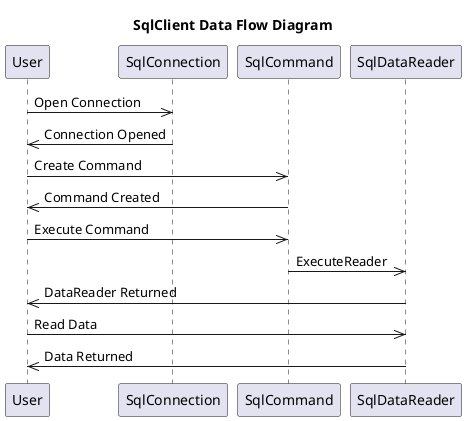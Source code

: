 @startuml sqlclientflow
title "SqlClient Data Flow Diagram"

participant "User" as sqlClientX
participant "SqlConnection" as sqlClientXConnection
participant "SqlCommand" as sqlClientXCommand
participant "SqlDataReader" as sqlClientXDataReader
sqlClientX ->> sqlClientXConnection: Open Connection
sqlClientXConnection ->> sqlClientX: Connection Opened
sqlClientX ->> sqlClientXCommand: Create Command
sqlClientXCommand ->> sqlClientX: Command Created
sqlClientX ->> sqlClientXCommand: Execute Command
sqlClientXCommand ->> sqlClientXDataReader: ExecuteReader
sqlClientXDataReader ->> sqlClientX: DataReader Returned
sqlClientX ->> sqlClientXDataReader: Read Data
sqlClientXDataReader ->> sqlClientX: Data Returned

@enduml

@startuml sequencediagram
title "SqlClientX Sequence Diagram"

participant "User" as user
participant "SqlConnection" as sqlconnection
participant "SqlInternalConnection" as sqlinternalconn
participant "DbConnectionManager" as dbconnmanager
participant "LoginHandler" as loginhandler
participant "AuthenticationProvider" as authprovider
participant "NetworkUtil" as networkutil << Net >>
participant "TcpMessenger" as tcpmessenger << Net >>
participant "System.Net.Dns" as System.Net.Dns #LightCoral
participant "System.Net.Sockets.UdpClient" as UdpClient #LightCoral
participant "System.Net.Sockets.Socket" as Socket #LightCoral

user ->> sqlconnection : OpenAsync()
    sqlconnection ->> dbconnmanager : GetConnectionAsync()
        dbconnmanager ->> dbconnmanager : OpenLoginEnlistAsync()
            dbconnmanager ->> dbconnmanager : LoginWithFailoverAsync()
                dbconnmanager ->> dbconnmanager : AttemptOneLoginAsync()
                    dbconnmanager ->> loginhandler : ConnectAsync()
                        loginhandler ->> loginhandler : CreateSSPIContextProvider()
                            loginhandler ->> loginhandler : CreatePhysicalMessengerAsync()
                                loginhandler ->> networkutil : static CreateMessengerAsync()
                                    networkutil ->> networkutil : static CreateAndOpenTcpMessengerAsync()
                                        networkutil ->> networkutil : GetPortByInstanceName()
                                            networkutil ->> System.Net.Dns : GetHostAddressesAsync()
                                            System.Net.Dns ->> networkutil : IPAddress []
                                            networkutil ->> networkutil : SendUDPRequest()
                                                networkutil ->> UdpClient : SendAsync()
                                                UdpClient ->> UdpClient : ReceiveAsync()
                                                UdpClient ->> networkutil : Response()
                                            networkutil ->> networkutil : GetSqlServerSPNsAsync()
                                                networkutil ->> System.Net.Dns : GetHostEntryAsync()
                                                System.Net.Dns ->> networkutil : IPHostEntry
                                            networkutil ->> networkutil : new TcpMessenger()
                                            networkutil ->> tcpmessenger : OpenAsync()
                                                tcpmessenger ->> tcpmessenger : InternalConnectAsync()
                                                    tcpmessenger ->> tcpmessenger : ConnectAsync()
                                                        tcpmessenger ->> System.Net.Dns : GetHostAddressesAsync()
                                                        System.Net.Dns ->> tcpmessenger : IPAddress []
                                                        tcpmessenger ->> Socket : ConnectAsync()
                                                        Socket ->> tcpmessenger : "connected socket"
                                            tcpmessenger ->> networkutil : "instance + connected Socket"
                                networkutil ->> loginhandler : "messenger instance"
                        loginhandler ->> authprovider : Initialize()
                        loginhandler ->> loginhandler : SendPreloginHandshakeAsync()
                        loginhandler ->> loginhandler : ConsumePreloginHandshakeAsync()
                    loginhandler ->> dbconnmanager : "established prelogin handshake"
                    dbconnmanager ->> dbconnmanager : Login()
                    dbconnmanager ->> dbconnmanager : CompleteLogin()
                    dbconnmanager ->> dbconnmanager : "Retry if needed"
    dbconnmanager ->> sqlconnection : "SqlInternalConnection instance"
sqlconnection ->> user : "SqlConnection instance"
@enduml
